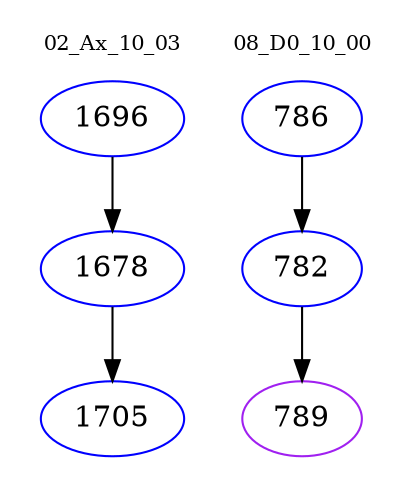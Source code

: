 digraph{
subgraph cluster_0 {
color = white
label = "02_Ax_10_03";
fontsize=10;
T0_1696 [label="1696", color="blue"]
T0_1696 -> T0_1678 [color="black"]
T0_1678 [label="1678", color="blue"]
T0_1678 -> T0_1705 [color="black"]
T0_1705 [label="1705", color="blue"]
}
subgraph cluster_1 {
color = white
label = "08_D0_10_00";
fontsize=10;
T1_786 [label="786", color="blue"]
T1_786 -> T1_782 [color="black"]
T1_782 [label="782", color="blue"]
T1_782 -> T1_789 [color="black"]
T1_789 [label="789", color="purple"]
}
}
